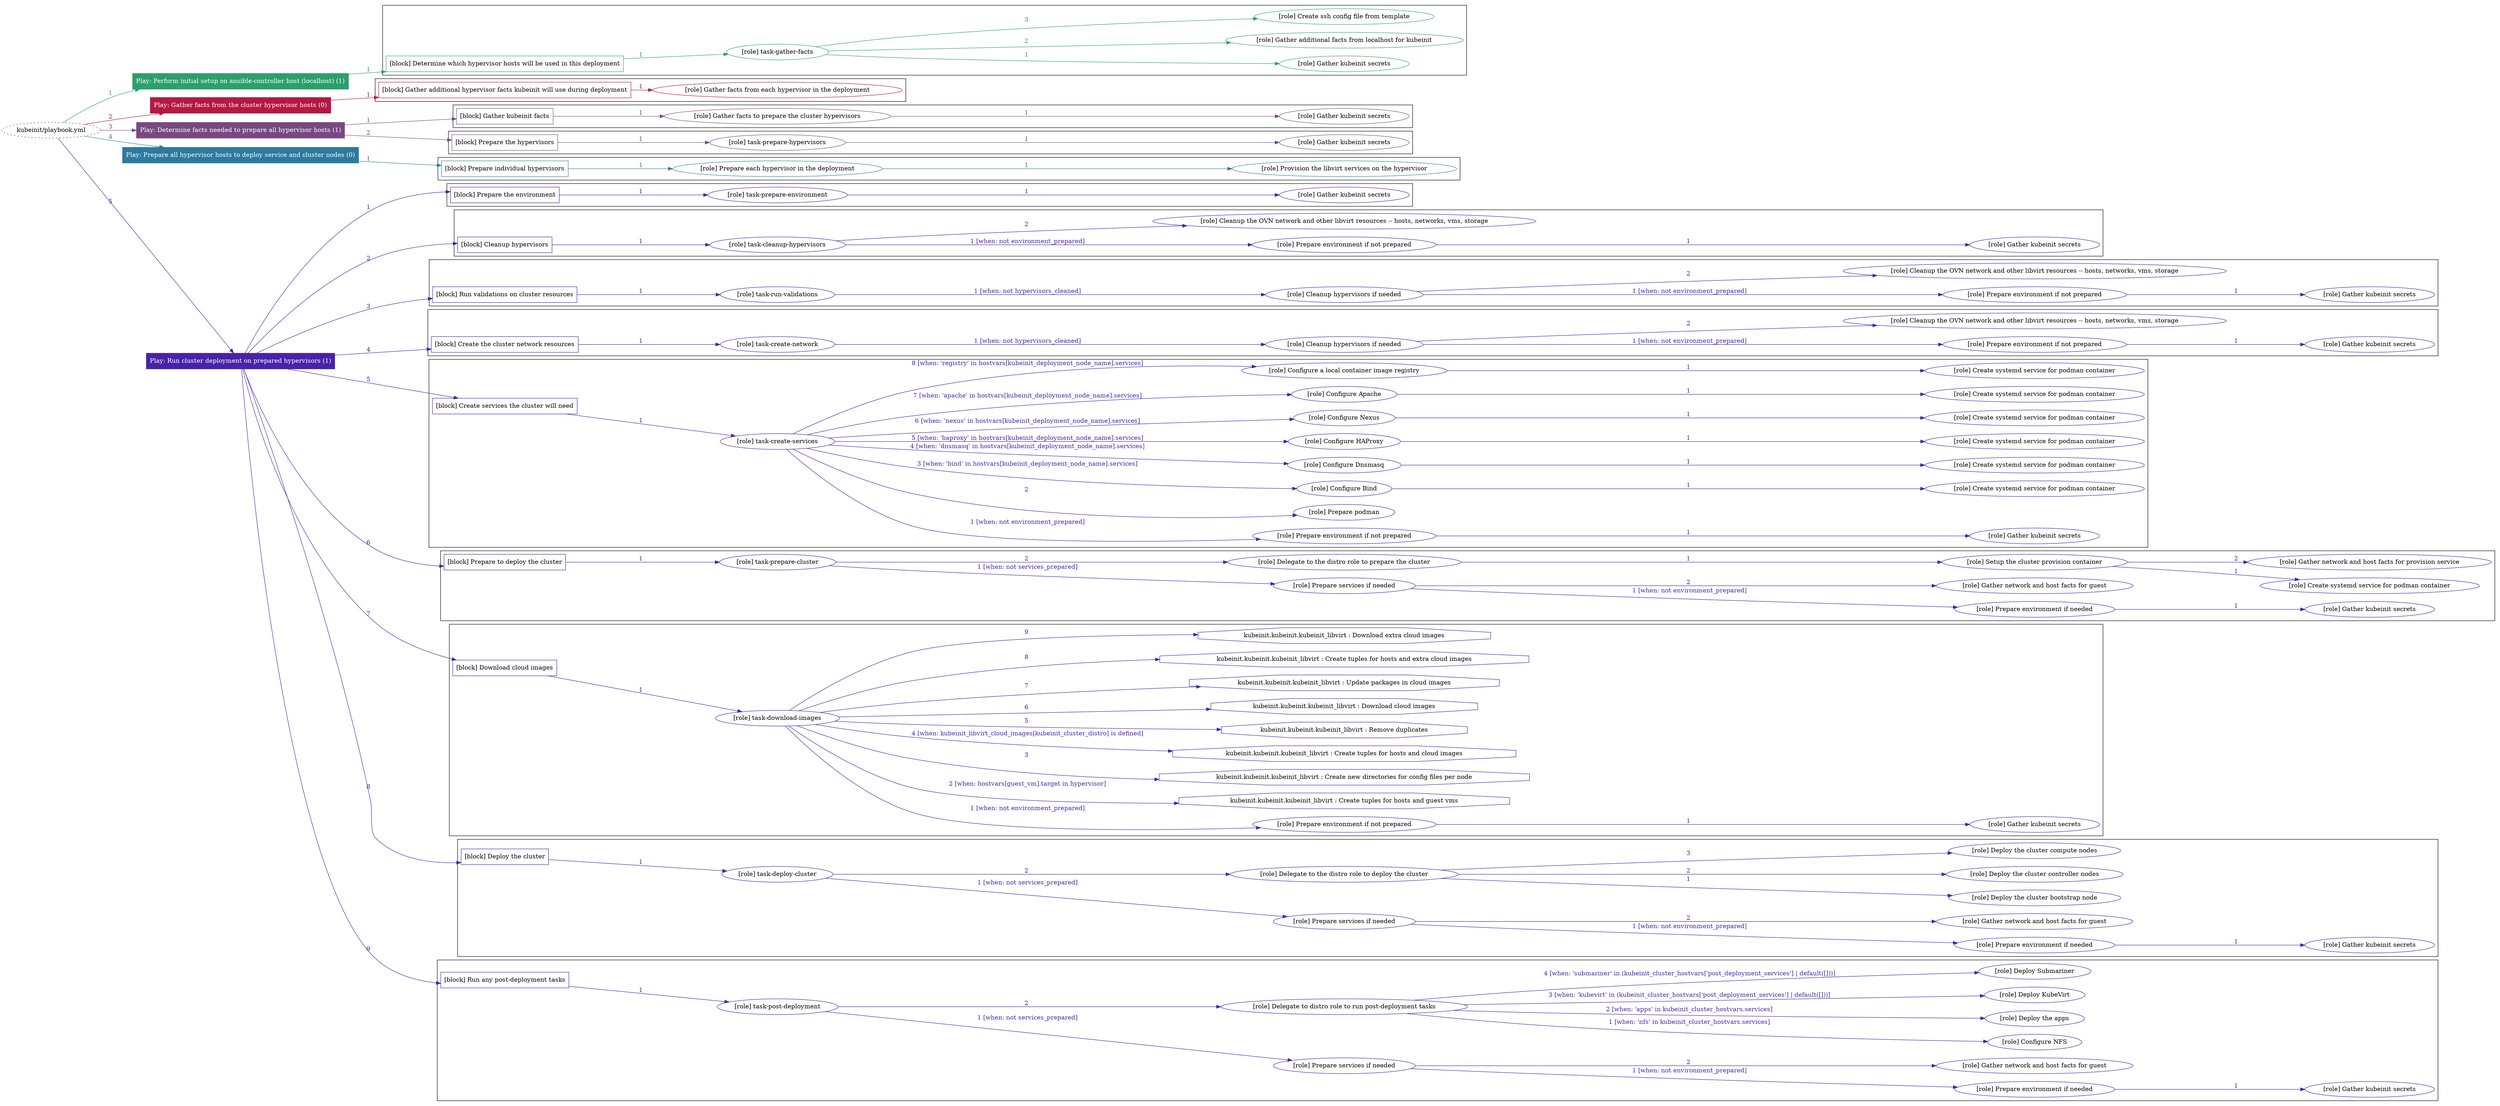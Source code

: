 digraph {
	graph [concentrate=true ordering=in rankdir=LR ratio=fill]
	edge [esep=5 sep=10]
	"kubeinit/playbook.yml" [URL="/home/runner/work/kubeinit/kubeinit/kubeinit/playbook.yml" id=playbook_6267d0af style=dotted]
	"kubeinit/playbook.yml" -> play_559877d1 [label="1 " color="#2ca06a" fontcolor="#2ca06a" id=edge_0d3f9853 labeltooltip="1 " tooltip="1 "]
	subgraph "Play: Perform initial setup on ansible-controller host (localhost) (1)" {
		play_559877d1 [label="Play: Perform initial setup on ansible-controller host (localhost) (1)" URL="/home/runner/work/kubeinit/kubeinit/kubeinit/playbook.yml" color="#2ca06a" fontcolor="#ffffff" id=play_559877d1 shape=box style=filled tooltip=localhost]
		play_559877d1 -> block_893571df [label=1 color="#2ca06a" fontcolor="#2ca06a" id=edge_0fd33e9c labeltooltip=1 tooltip=1]
		subgraph cluster_block_893571df {
			block_893571df [label="[block] Determine which hypervisor hosts will be used in this deployment" URL="/home/runner/work/kubeinit/kubeinit/kubeinit/playbook.yml" color="#2ca06a" id=block_893571df labeltooltip="Determine which hypervisor hosts will be used in this deployment" shape=box tooltip="Determine which hypervisor hosts will be used in this deployment"]
			block_893571df -> role_906f1844 [label="1 " color="#2ca06a" fontcolor="#2ca06a" id=edge_1eab592d labeltooltip="1 " tooltip="1 "]
			subgraph "task-gather-facts" {
				role_906f1844 [label="[role] task-gather-facts" URL="/home/runner/work/kubeinit/kubeinit/kubeinit/playbook.yml" color="#2ca06a" id=role_906f1844 tooltip="task-gather-facts"]
				role_906f1844 -> role_6dcd7762 [label="1 " color="#2ca06a" fontcolor="#2ca06a" id=edge_155e9e2c labeltooltip="1 " tooltip="1 "]
				subgraph "Gather kubeinit secrets" {
					role_6dcd7762 [label="[role] Gather kubeinit secrets" URL="/home/runner/.ansible/collections/ansible_collections/kubeinit/kubeinit/roles/kubeinit_prepare/tasks/build_hypervisors_group.yml" color="#2ca06a" id=role_6dcd7762 tooltip="Gather kubeinit secrets"]
				}
				role_906f1844 -> role_8b0f50c5 [label="2 " color="#2ca06a" fontcolor="#2ca06a" id=edge_b8a407ac labeltooltip="2 " tooltip="2 "]
				subgraph "Gather additional facts from localhost for kubeinit" {
					role_8b0f50c5 [label="[role] Gather additional facts from localhost for kubeinit" URL="/home/runner/.ansible/collections/ansible_collections/kubeinit/kubeinit/roles/kubeinit_prepare/tasks/build_hypervisors_group.yml" color="#2ca06a" id=role_8b0f50c5 tooltip="Gather additional facts from localhost for kubeinit"]
				}
				role_906f1844 -> role_d1ea7c8d [label="3 " color="#2ca06a" fontcolor="#2ca06a" id=edge_d82f12bd labeltooltip="3 " tooltip="3 "]
				subgraph "Create ssh config file from template" {
					role_d1ea7c8d [label="[role] Create ssh config file from template" URL="/home/runner/.ansible/collections/ansible_collections/kubeinit/kubeinit/roles/kubeinit_prepare/tasks/build_hypervisors_group.yml" color="#2ca06a" id=role_d1ea7c8d tooltip="Create ssh config file from template"]
				}
			}
		}
	}
	"kubeinit/playbook.yml" -> play_165c8a5e [label="2 " color="#b41843" fontcolor="#b41843" id=edge_937b6d42 labeltooltip="2 " tooltip="2 "]
	subgraph "Play: Gather facts from the cluster hypervisor hosts (0)" {
		play_165c8a5e [label="Play: Gather facts from the cluster hypervisor hosts (0)" URL="/home/runner/work/kubeinit/kubeinit/kubeinit/playbook.yml" color="#b41843" fontcolor="#ffffff" id=play_165c8a5e shape=box style=filled tooltip="Play: Gather facts from the cluster hypervisor hosts (0)"]
		play_165c8a5e -> block_55fc1800 [label=1 color="#b41843" fontcolor="#b41843" id=edge_cabbd62f labeltooltip=1 tooltip=1]
		subgraph cluster_block_55fc1800 {
			block_55fc1800 [label="[block] Gather additional hypervisor facts kubeinit will use during deployment" URL="/home/runner/work/kubeinit/kubeinit/kubeinit/playbook.yml" color="#b41843" id=block_55fc1800 labeltooltip="Gather additional hypervisor facts kubeinit will use during deployment" shape=box tooltip="Gather additional hypervisor facts kubeinit will use during deployment"]
			block_55fc1800 -> role_7f01855a [label="1 " color="#b41843" fontcolor="#b41843" id=edge_4e972c2f labeltooltip="1 " tooltip="1 "]
			subgraph "Gather facts from each hypervisor in the deployment" {
				role_7f01855a [label="[role] Gather facts from each hypervisor in the deployment" URL="/home/runner/work/kubeinit/kubeinit/kubeinit/playbook.yml" color="#b41843" id=role_7f01855a tooltip="Gather facts from each hypervisor in the deployment"]
			}
		}
	}
	"kubeinit/playbook.yml" -> play_52e0f327 [label="3 " color="#774983" fontcolor="#774983" id=edge_07abe1b3 labeltooltip="3 " tooltip="3 "]
	subgraph "Play: Determine facts needed to prepare all hypervisor hosts (1)" {
		play_52e0f327 [label="Play: Determine facts needed to prepare all hypervisor hosts (1)" URL="/home/runner/work/kubeinit/kubeinit/kubeinit/playbook.yml" color="#774983" fontcolor="#ffffff" id=play_52e0f327 shape=box style=filled tooltip=localhost]
		play_52e0f327 -> block_133f13ee [label=1 color="#774983" fontcolor="#774983" id=edge_c7b5dc6e labeltooltip=1 tooltip=1]
		subgraph cluster_block_133f13ee {
			block_133f13ee [label="[block] Gather kubeinit facts" URL="/home/runner/work/kubeinit/kubeinit/kubeinit/playbook.yml" color="#774983" id=block_133f13ee labeltooltip="Gather kubeinit facts" shape=box tooltip="Gather kubeinit facts"]
			block_133f13ee -> role_043edba3 [label="1 " color="#774983" fontcolor="#774983" id=edge_6e84af6d labeltooltip="1 " tooltip="1 "]
			subgraph "Gather facts to prepare the cluster hypervisors" {
				role_043edba3 [label="[role] Gather facts to prepare the cluster hypervisors" URL="/home/runner/work/kubeinit/kubeinit/kubeinit/playbook.yml" color="#774983" id=role_043edba3 tooltip="Gather facts to prepare the cluster hypervisors"]
				role_043edba3 -> role_0bcf46ff [label="1 " color="#774983" fontcolor="#774983" id=edge_628b22f8 labeltooltip="1 " tooltip="1 "]
				subgraph "Gather kubeinit secrets" {
					role_0bcf46ff [label="[role] Gather kubeinit secrets" URL="/home/runner/.ansible/collections/ansible_collections/kubeinit/kubeinit/roles/kubeinit_prepare/tasks/gather_kubeinit_facts.yml" color="#774983" id=role_0bcf46ff tooltip="Gather kubeinit secrets"]
				}
			}
		}
		play_52e0f327 -> block_96c46e83 [label=2 color="#774983" fontcolor="#774983" id=edge_c31d0101 labeltooltip=2 tooltip=2]
		subgraph cluster_block_96c46e83 {
			block_96c46e83 [label="[block] Prepare the hypervisors" URL="/home/runner/work/kubeinit/kubeinit/kubeinit/playbook.yml" color="#774983" id=block_96c46e83 labeltooltip="Prepare the hypervisors" shape=box tooltip="Prepare the hypervisors"]
			block_96c46e83 -> role_c9ce1ba7 [label="1 " color="#774983" fontcolor="#774983" id=edge_f015df56 labeltooltip="1 " tooltip="1 "]
			subgraph "task-prepare-hypervisors" {
				role_c9ce1ba7 [label="[role] task-prepare-hypervisors" URL="/home/runner/work/kubeinit/kubeinit/kubeinit/playbook.yml" color="#774983" id=role_c9ce1ba7 tooltip="task-prepare-hypervisors"]
				role_c9ce1ba7 -> role_fa3e8532 [label="1 " color="#774983" fontcolor="#774983" id=edge_fe52a8d5 labeltooltip="1 " tooltip="1 "]
				subgraph "Gather kubeinit secrets" {
					role_fa3e8532 [label="[role] Gather kubeinit secrets" URL="/home/runner/.ansible/collections/ansible_collections/kubeinit/kubeinit/roles/kubeinit_prepare/tasks/gather_kubeinit_facts.yml" color="#774983" id=role_fa3e8532 tooltip="Gather kubeinit secrets"]
				}
			}
		}
	}
	"kubeinit/playbook.yml" -> play_c8f7ff1b [label="4 " color="#2e7a9e" fontcolor="#2e7a9e" id=edge_a732428c labeltooltip="4 " tooltip="4 "]
	subgraph "Play: Prepare all hypervisor hosts to deploy service and cluster nodes (0)" {
		play_c8f7ff1b [label="Play: Prepare all hypervisor hosts to deploy service and cluster nodes (0)" URL="/home/runner/work/kubeinit/kubeinit/kubeinit/playbook.yml" color="#2e7a9e" fontcolor="#ffffff" id=play_c8f7ff1b shape=box style=filled tooltip="Play: Prepare all hypervisor hosts to deploy service and cluster nodes (0)"]
		play_c8f7ff1b -> block_317b34f0 [label=1 color="#2e7a9e" fontcolor="#2e7a9e" id=edge_11733474 labeltooltip=1 tooltip=1]
		subgraph cluster_block_317b34f0 {
			block_317b34f0 [label="[block] Prepare individual hypervisors" URL="/home/runner/work/kubeinit/kubeinit/kubeinit/playbook.yml" color="#2e7a9e" id=block_317b34f0 labeltooltip="Prepare individual hypervisors" shape=box tooltip="Prepare individual hypervisors"]
			block_317b34f0 -> role_e9bec2ff [label="1 " color="#2e7a9e" fontcolor="#2e7a9e" id=edge_3c9db2a6 labeltooltip="1 " tooltip="1 "]
			subgraph "Prepare each hypervisor in the deployment" {
				role_e9bec2ff [label="[role] Prepare each hypervisor in the deployment" URL="/home/runner/work/kubeinit/kubeinit/kubeinit/playbook.yml" color="#2e7a9e" id=role_e9bec2ff tooltip="Prepare each hypervisor in the deployment"]
				role_e9bec2ff -> role_6ff065b5 [label="1 " color="#2e7a9e" fontcolor="#2e7a9e" id=edge_e2dedf43 labeltooltip="1 " tooltip="1 "]
				subgraph "Provision the libvirt services on the hypervisor" {
					role_6ff065b5 [label="[role] Provision the libvirt services on the hypervisor" URL="/home/runner/.ansible/collections/ansible_collections/kubeinit/kubeinit/roles/kubeinit_prepare/tasks/prepare_hypervisor.yml" color="#2e7a9e" id=role_6ff065b5 tooltip="Provision the libvirt services on the hypervisor"]
				}
			}
		}
	}
	"kubeinit/playbook.yml" -> play_2ec553ea [label="5 " color="#4823a9" fontcolor="#4823a9" id=edge_c63467e7 labeltooltip="5 " tooltip="5 "]
	subgraph "Play: Run cluster deployment on prepared hypervisors (1)" {
		play_2ec553ea [label="Play: Run cluster deployment on prepared hypervisors (1)" URL="/home/runner/work/kubeinit/kubeinit/kubeinit/playbook.yml" color="#4823a9" fontcolor="#ffffff" id=play_2ec553ea shape=box style=filled tooltip=localhost]
		play_2ec553ea -> block_975e0b0e [label=1 color="#4823a9" fontcolor="#4823a9" id=edge_b8c2223f labeltooltip=1 tooltip=1]
		subgraph cluster_block_975e0b0e {
			block_975e0b0e [label="[block] Prepare the environment" URL="/home/runner/work/kubeinit/kubeinit/kubeinit/playbook.yml" color="#4823a9" id=block_975e0b0e labeltooltip="Prepare the environment" shape=box tooltip="Prepare the environment"]
			block_975e0b0e -> role_73371086 [label="1 " color="#4823a9" fontcolor="#4823a9" id=edge_ae18dd55 labeltooltip="1 " tooltip="1 "]
			subgraph "task-prepare-environment" {
				role_73371086 [label="[role] task-prepare-environment" URL="/home/runner/work/kubeinit/kubeinit/kubeinit/playbook.yml" color="#4823a9" id=role_73371086 tooltip="task-prepare-environment"]
				role_73371086 -> role_0e450e7c [label="1 " color="#4823a9" fontcolor="#4823a9" id=edge_896a566e labeltooltip="1 " tooltip="1 "]
				subgraph "Gather kubeinit secrets" {
					role_0e450e7c [label="[role] Gather kubeinit secrets" URL="/home/runner/.ansible/collections/ansible_collections/kubeinit/kubeinit/roles/kubeinit_prepare/tasks/gather_kubeinit_facts.yml" color="#4823a9" id=role_0e450e7c tooltip="Gather kubeinit secrets"]
				}
			}
		}
		play_2ec553ea -> block_03dc39e8 [label=2 color="#4823a9" fontcolor="#4823a9" id=edge_38904064 labeltooltip=2 tooltip=2]
		subgraph cluster_block_03dc39e8 {
			block_03dc39e8 [label="[block] Cleanup hypervisors" URL="/home/runner/work/kubeinit/kubeinit/kubeinit/playbook.yml" color="#4823a9" id=block_03dc39e8 labeltooltip="Cleanup hypervisors" shape=box tooltip="Cleanup hypervisors"]
			block_03dc39e8 -> role_4a3b0454 [label="1 " color="#4823a9" fontcolor="#4823a9" id=edge_0a91bc8b labeltooltip="1 " tooltip="1 "]
			subgraph "task-cleanup-hypervisors" {
				role_4a3b0454 [label="[role] task-cleanup-hypervisors" URL="/home/runner/work/kubeinit/kubeinit/kubeinit/playbook.yml" color="#4823a9" id=role_4a3b0454 tooltip="task-cleanup-hypervisors"]
				role_4a3b0454 -> role_b8648822 [label="1 [when: not environment_prepared]" color="#4823a9" fontcolor="#4823a9" id=edge_fc9edd47 labeltooltip="1 [when: not environment_prepared]" tooltip="1 [when: not environment_prepared]"]
				subgraph "Prepare environment if not prepared" {
					role_b8648822 [label="[role] Prepare environment if not prepared" URL="/home/runner/.ansible/collections/ansible_collections/kubeinit/kubeinit/roles/kubeinit_prepare/tasks/cleanup_hypervisors.yml" color="#4823a9" id=role_b8648822 tooltip="Prepare environment if not prepared"]
					role_b8648822 -> role_501b87aa [label="1 " color="#4823a9" fontcolor="#4823a9" id=edge_5da1d464 labeltooltip="1 " tooltip="1 "]
					subgraph "Gather kubeinit secrets" {
						role_501b87aa [label="[role] Gather kubeinit secrets" URL="/home/runner/.ansible/collections/ansible_collections/kubeinit/kubeinit/roles/kubeinit_prepare/tasks/gather_kubeinit_facts.yml" color="#4823a9" id=role_501b87aa tooltip="Gather kubeinit secrets"]
					}
				}
				role_4a3b0454 -> role_530b56d4 [label="2 " color="#4823a9" fontcolor="#4823a9" id=edge_52a59fa1 labeltooltip="2 " tooltip="2 "]
				subgraph "Cleanup the OVN network and other libvirt resources -- hosts, networks, vms, storage" {
					role_530b56d4 [label="[role] Cleanup the OVN network and other libvirt resources -- hosts, networks, vms, storage" URL="/home/runner/.ansible/collections/ansible_collections/kubeinit/kubeinit/roles/kubeinit_prepare/tasks/cleanup_hypervisors.yml" color="#4823a9" id=role_530b56d4 tooltip="Cleanup the OVN network and other libvirt resources -- hosts, networks, vms, storage"]
				}
			}
		}
		play_2ec553ea -> block_a01f8b70 [label=3 color="#4823a9" fontcolor="#4823a9" id=edge_d9b6b259 labeltooltip=3 tooltip=3]
		subgraph cluster_block_a01f8b70 {
			block_a01f8b70 [label="[block] Run validations on cluster resources" URL="/home/runner/work/kubeinit/kubeinit/kubeinit/playbook.yml" color="#4823a9" id=block_a01f8b70 labeltooltip="Run validations on cluster resources" shape=box tooltip="Run validations on cluster resources"]
			block_a01f8b70 -> role_cc382170 [label="1 " color="#4823a9" fontcolor="#4823a9" id=edge_1d7628a4 labeltooltip="1 " tooltip="1 "]
			subgraph "task-run-validations" {
				role_cc382170 [label="[role] task-run-validations" URL="/home/runner/work/kubeinit/kubeinit/kubeinit/playbook.yml" color="#4823a9" id=role_cc382170 tooltip="task-run-validations"]
				role_cc382170 -> role_b7cff68a [label="1 [when: not hypervisors_cleaned]" color="#4823a9" fontcolor="#4823a9" id=edge_ede95d92 labeltooltip="1 [when: not hypervisors_cleaned]" tooltip="1 [when: not hypervisors_cleaned]"]
				subgraph "Cleanup hypervisors if needed" {
					role_b7cff68a [label="[role] Cleanup hypervisors if needed" URL="/home/runner/.ansible/collections/ansible_collections/kubeinit/kubeinit/roles/kubeinit_validations/tasks/main.yml" color="#4823a9" id=role_b7cff68a tooltip="Cleanup hypervisors if needed"]
					role_b7cff68a -> role_de3b8320 [label="1 [when: not environment_prepared]" color="#4823a9" fontcolor="#4823a9" id=edge_1dee516e labeltooltip="1 [when: not environment_prepared]" tooltip="1 [when: not environment_prepared]"]
					subgraph "Prepare environment if not prepared" {
						role_de3b8320 [label="[role] Prepare environment if not prepared" URL="/home/runner/.ansible/collections/ansible_collections/kubeinit/kubeinit/roles/kubeinit_prepare/tasks/cleanup_hypervisors.yml" color="#4823a9" id=role_de3b8320 tooltip="Prepare environment if not prepared"]
						role_de3b8320 -> role_4c6233a1 [label="1 " color="#4823a9" fontcolor="#4823a9" id=edge_914794f9 labeltooltip="1 " tooltip="1 "]
						subgraph "Gather kubeinit secrets" {
							role_4c6233a1 [label="[role] Gather kubeinit secrets" URL="/home/runner/.ansible/collections/ansible_collections/kubeinit/kubeinit/roles/kubeinit_prepare/tasks/gather_kubeinit_facts.yml" color="#4823a9" id=role_4c6233a1 tooltip="Gather kubeinit secrets"]
						}
					}
					role_b7cff68a -> role_33e38929 [label="2 " color="#4823a9" fontcolor="#4823a9" id=edge_92708aa8 labeltooltip="2 " tooltip="2 "]
					subgraph "Cleanup the OVN network and other libvirt resources -- hosts, networks, vms, storage" {
						role_33e38929 [label="[role] Cleanup the OVN network and other libvirt resources -- hosts, networks, vms, storage" URL="/home/runner/.ansible/collections/ansible_collections/kubeinit/kubeinit/roles/kubeinit_prepare/tasks/cleanup_hypervisors.yml" color="#4823a9" id=role_33e38929 tooltip="Cleanup the OVN network and other libvirt resources -- hosts, networks, vms, storage"]
					}
				}
			}
		}
		play_2ec553ea -> block_886f308a [label=4 color="#4823a9" fontcolor="#4823a9" id=edge_30f80e54 labeltooltip=4 tooltip=4]
		subgraph cluster_block_886f308a {
			block_886f308a [label="[block] Create the cluster network resources" URL="/home/runner/work/kubeinit/kubeinit/kubeinit/playbook.yml" color="#4823a9" id=block_886f308a labeltooltip="Create the cluster network resources" shape=box tooltip="Create the cluster network resources"]
			block_886f308a -> role_6bf2edc7 [label="1 " color="#4823a9" fontcolor="#4823a9" id=edge_a8fe4b61 labeltooltip="1 " tooltip="1 "]
			subgraph "task-create-network" {
				role_6bf2edc7 [label="[role] task-create-network" URL="/home/runner/work/kubeinit/kubeinit/kubeinit/playbook.yml" color="#4823a9" id=role_6bf2edc7 tooltip="task-create-network"]
				role_6bf2edc7 -> role_69fc2447 [label="1 [when: not hypervisors_cleaned]" color="#4823a9" fontcolor="#4823a9" id=edge_0280d716 labeltooltip="1 [when: not hypervisors_cleaned]" tooltip="1 [when: not hypervisors_cleaned]"]
				subgraph "Cleanup hypervisors if needed" {
					role_69fc2447 [label="[role] Cleanup hypervisors if needed" URL="/home/runner/.ansible/collections/ansible_collections/kubeinit/kubeinit/roles/kubeinit_libvirt/tasks/create_network.yml" color="#4823a9" id=role_69fc2447 tooltip="Cleanup hypervisors if needed"]
					role_69fc2447 -> role_f3ec66f1 [label="1 [when: not environment_prepared]" color="#4823a9" fontcolor="#4823a9" id=edge_32f192c6 labeltooltip="1 [when: not environment_prepared]" tooltip="1 [when: not environment_prepared]"]
					subgraph "Prepare environment if not prepared" {
						role_f3ec66f1 [label="[role] Prepare environment if not prepared" URL="/home/runner/.ansible/collections/ansible_collections/kubeinit/kubeinit/roles/kubeinit_prepare/tasks/cleanup_hypervisors.yml" color="#4823a9" id=role_f3ec66f1 tooltip="Prepare environment if not prepared"]
						role_f3ec66f1 -> role_c6fbed5c [label="1 " color="#4823a9" fontcolor="#4823a9" id=edge_42c188ab labeltooltip="1 " tooltip="1 "]
						subgraph "Gather kubeinit secrets" {
							role_c6fbed5c [label="[role] Gather kubeinit secrets" URL="/home/runner/.ansible/collections/ansible_collections/kubeinit/kubeinit/roles/kubeinit_prepare/tasks/gather_kubeinit_facts.yml" color="#4823a9" id=role_c6fbed5c tooltip="Gather kubeinit secrets"]
						}
					}
					role_69fc2447 -> role_ee57a501 [label="2 " color="#4823a9" fontcolor="#4823a9" id=edge_0112571e labeltooltip="2 " tooltip="2 "]
					subgraph "Cleanup the OVN network and other libvirt resources -- hosts, networks, vms, storage" {
						role_ee57a501 [label="[role] Cleanup the OVN network and other libvirt resources -- hosts, networks, vms, storage" URL="/home/runner/.ansible/collections/ansible_collections/kubeinit/kubeinit/roles/kubeinit_prepare/tasks/cleanup_hypervisors.yml" color="#4823a9" id=role_ee57a501 tooltip="Cleanup the OVN network and other libvirt resources -- hosts, networks, vms, storage"]
					}
				}
			}
		}
		play_2ec553ea -> block_a29dc2af [label=5 color="#4823a9" fontcolor="#4823a9" id=edge_286bb706 labeltooltip=5 tooltip=5]
		subgraph cluster_block_a29dc2af {
			block_a29dc2af [label="[block] Create services the cluster will need" URL="/home/runner/work/kubeinit/kubeinit/kubeinit/playbook.yml" color="#4823a9" id=block_a29dc2af labeltooltip="Create services the cluster will need" shape=box tooltip="Create services the cluster will need"]
			block_a29dc2af -> role_9aa0b12e [label="1 " color="#4823a9" fontcolor="#4823a9" id=edge_521b7374 labeltooltip="1 " tooltip="1 "]
			subgraph "task-create-services" {
				role_9aa0b12e [label="[role] task-create-services" URL="/home/runner/work/kubeinit/kubeinit/kubeinit/playbook.yml" color="#4823a9" id=role_9aa0b12e tooltip="task-create-services"]
				role_9aa0b12e -> role_10d55e13 [label="1 [when: not environment_prepared]" color="#4823a9" fontcolor="#4823a9" id=edge_2d64551f labeltooltip="1 [when: not environment_prepared]" tooltip="1 [when: not environment_prepared]"]
				subgraph "Prepare environment if not prepared" {
					role_10d55e13 [label="[role] Prepare environment if not prepared" URL="/home/runner/.ansible/collections/ansible_collections/kubeinit/kubeinit/roles/kubeinit_services/tasks/main.yml" color="#4823a9" id=role_10d55e13 tooltip="Prepare environment if not prepared"]
					role_10d55e13 -> role_fb6b2e72 [label="1 " color="#4823a9" fontcolor="#4823a9" id=edge_3d05fcf3 labeltooltip="1 " tooltip="1 "]
					subgraph "Gather kubeinit secrets" {
						role_fb6b2e72 [label="[role] Gather kubeinit secrets" URL="/home/runner/.ansible/collections/ansible_collections/kubeinit/kubeinit/roles/kubeinit_prepare/tasks/gather_kubeinit_facts.yml" color="#4823a9" id=role_fb6b2e72 tooltip="Gather kubeinit secrets"]
					}
				}
				role_9aa0b12e -> role_a9c01b7a [label="2 " color="#4823a9" fontcolor="#4823a9" id=edge_d13e9c9e labeltooltip="2 " tooltip="2 "]
				subgraph "Prepare podman" {
					role_a9c01b7a [label="[role] Prepare podman" URL="/home/runner/.ansible/collections/ansible_collections/kubeinit/kubeinit/roles/kubeinit_services/tasks/00_create_service_pod.yml" color="#4823a9" id=role_a9c01b7a tooltip="Prepare podman"]
				}
				role_9aa0b12e -> role_362b6d86 [label="3 [when: 'bind' in hostvars[kubeinit_deployment_node_name].services]" color="#4823a9" fontcolor="#4823a9" id=edge_3164f7d0 labeltooltip="3 [when: 'bind' in hostvars[kubeinit_deployment_node_name].services]" tooltip="3 [when: 'bind' in hostvars[kubeinit_deployment_node_name].services]"]
				subgraph "Configure Bind" {
					role_362b6d86 [label="[role] Configure Bind" URL="/home/runner/.ansible/collections/ansible_collections/kubeinit/kubeinit/roles/kubeinit_services/tasks/start_services_containers.yml" color="#4823a9" id=role_362b6d86 tooltip="Configure Bind"]
					role_362b6d86 -> role_a32635bf [label="1 " color="#4823a9" fontcolor="#4823a9" id=edge_0ec261c3 labeltooltip="1 " tooltip="1 "]
					subgraph "Create systemd service for podman container" {
						role_a32635bf [label="[role] Create systemd service for podman container" URL="/home/runner/.ansible/collections/ansible_collections/kubeinit/kubeinit/roles/kubeinit_bind/tasks/main.yml" color="#4823a9" id=role_a32635bf tooltip="Create systemd service for podman container"]
					}
				}
				role_9aa0b12e -> role_09ff2893 [label="4 [when: 'dnsmasq' in hostvars[kubeinit_deployment_node_name].services]" color="#4823a9" fontcolor="#4823a9" id=edge_2d1ed59d labeltooltip="4 [when: 'dnsmasq' in hostvars[kubeinit_deployment_node_name].services]" tooltip="4 [when: 'dnsmasq' in hostvars[kubeinit_deployment_node_name].services]"]
				subgraph "Configure Dnsmasq" {
					role_09ff2893 [label="[role] Configure Dnsmasq" URL="/home/runner/.ansible/collections/ansible_collections/kubeinit/kubeinit/roles/kubeinit_services/tasks/start_services_containers.yml" color="#4823a9" id=role_09ff2893 tooltip="Configure Dnsmasq"]
					role_09ff2893 -> role_e16d7b41 [label="1 " color="#4823a9" fontcolor="#4823a9" id=edge_d3a3a687 labeltooltip="1 " tooltip="1 "]
					subgraph "Create systemd service for podman container" {
						role_e16d7b41 [label="[role] Create systemd service for podman container" URL="/home/runner/.ansible/collections/ansible_collections/kubeinit/kubeinit/roles/kubeinit_dnsmasq/tasks/main.yml" color="#4823a9" id=role_e16d7b41 tooltip="Create systemd service for podman container"]
					}
				}
				role_9aa0b12e -> role_fcd77277 [label="5 [when: 'haproxy' in hostvars[kubeinit_deployment_node_name].services]" color="#4823a9" fontcolor="#4823a9" id=edge_2e561e52 labeltooltip="5 [when: 'haproxy' in hostvars[kubeinit_deployment_node_name].services]" tooltip="5 [when: 'haproxy' in hostvars[kubeinit_deployment_node_name].services]"]
				subgraph "Configure HAProxy" {
					role_fcd77277 [label="[role] Configure HAProxy" URL="/home/runner/.ansible/collections/ansible_collections/kubeinit/kubeinit/roles/kubeinit_services/tasks/start_services_containers.yml" color="#4823a9" id=role_fcd77277 tooltip="Configure HAProxy"]
					role_fcd77277 -> role_c4405c37 [label="1 " color="#4823a9" fontcolor="#4823a9" id=edge_828bb4a9 labeltooltip="1 " tooltip="1 "]
					subgraph "Create systemd service for podman container" {
						role_c4405c37 [label="[role] Create systemd service for podman container" URL="/home/runner/.ansible/collections/ansible_collections/kubeinit/kubeinit/roles/kubeinit_haproxy/tasks/main.yml" color="#4823a9" id=role_c4405c37 tooltip="Create systemd service for podman container"]
					}
				}
				role_9aa0b12e -> role_b6e00ab8 [label="6 [when: 'nexus' in hostvars[kubeinit_deployment_node_name].services]" color="#4823a9" fontcolor="#4823a9" id=edge_ba0d67fc labeltooltip="6 [when: 'nexus' in hostvars[kubeinit_deployment_node_name].services]" tooltip="6 [when: 'nexus' in hostvars[kubeinit_deployment_node_name].services]"]
				subgraph "Configure Nexus" {
					role_b6e00ab8 [label="[role] Configure Nexus" URL="/home/runner/.ansible/collections/ansible_collections/kubeinit/kubeinit/roles/kubeinit_services/tasks/start_services_containers.yml" color="#4823a9" id=role_b6e00ab8 tooltip="Configure Nexus"]
					role_b6e00ab8 -> role_7707596e [label="1 " color="#4823a9" fontcolor="#4823a9" id=edge_541845a7 labeltooltip="1 " tooltip="1 "]
					subgraph "Create systemd service for podman container" {
						role_7707596e [label="[role] Create systemd service for podman container" URL="/home/runner/.ansible/collections/ansible_collections/kubeinit/kubeinit/roles/kubeinit_nexus/tasks/main.yml" color="#4823a9" id=role_7707596e tooltip="Create systemd service for podman container"]
					}
				}
				role_9aa0b12e -> role_c6ffcb73 [label="7 [when: 'apache' in hostvars[kubeinit_deployment_node_name].services]" color="#4823a9" fontcolor="#4823a9" id=edge_f44b7cd1 labeltooltip="7 [when: 'apache' in hostvars[kubeinit_deployment_node_name].services]" tooltip="7 [when: 'apache' in hostvars[kubeinit_deployment_node_name].services]"]
				subgraph "Configure Apache" {
					role_c6ffcb73 [label="[role] Configure Apache" URL="/home/runner/.ansible/collections/ansible_collections/kubeinit/kubeinit/roles/kubeinit_services/tasks/start_services_containers.yml" color="#4823a9" id=role_c6ffcb73 tooltip="Configure Apache"]
					role_c6ffcb73 -> role_d334c56f [label="1 " color="#4823a9" fontcolor="#4823a9" id=edge_023a3f8a labeltooltip="1 " tooltip="1 "]
					subgraph "Create systemd service for podman container" {
						role_d334c56f [label="[role] Create systemd service for podman container" URL="/home/runner/.ansible/collections/ansible_collections/kubeinit/kubeinit/roles/kubeinit_apache/tasks/main.yml" color="#4823a9" id=role_d334c56f tooltip="Create systemd service for podman container"]
					}
				}
				role_9aa0b12e -> role_1458762c [label="8 [when: 'registry' in hostvars[kubeinit_deployment_node_name].services]" color="#4823a9" fontcolor="#4823a9" id=edge_25a0c542 labeltooltip="8 [when: 'registry' in hostvars[kubeinit_deployment_node_name].services]" tooltip="8 [when: 'registry' in hostvars[kubeinit_deployment_node_name].services]"]
				subgraph "Configure a local container image registry" {
					role_1458762c [label="[role] Configure a local container image registry" URL="/home/runner/.ansible/collections/ansible_collections/kubeinit/kubeinit/roles/kubeinit_services/tasks/start_services_containers.yml" color="#4823a9" id=role_1458762c tooltip="Configure a local container image registry"]
					role_1458762c -> role_1eeb4945 [label="1 " color="#4823a9" fontcolor="#4823a9" id=edge_b8e1e5fd labeltooltip="1 " tooltip="1 "]
					subgraph "Create systemd service for podman container" {
						role_1eeb4945 [label="[role] Create systemd service for podman container" URL="/home/runner/.ansible/collections/ansible_collections/kubeinit/kubeinit/roles/kubeinit_registry/tasks/main.yml" color="#4823a9" id=role_1eeb4945 tooltip="Create systemd service for podman container"]
					}
				}
			}
		}
		play_2ec553ea -> block_54a5ccfb [label=6 color="#4823a9" fontcolor="#4823a9" id=edge_152a5000 labeltooltip=6 tooltip=6]
		subgraph cluster_block_54a5ccfb {
			block_54a5ccfb [label="[block] Prepare to deploy the cluster" URL="/home/runner/work/kubeinit/kubeinit/kubeinit/playbook.yml" color="#4823a9" id=block_54a5ccfb labeltooltip="Prepare to deploy the cluster" shape=box tooltip="Prepare to deploy the cluster"]
			block_54a5ccfb -> role_7037d6db [label="1 " color="#4823a9" fontcolor="#4823a9" id=edge_833225de labeltooltip="1 " tooltip="1 "]
			subgraph "task-prepare-cluster" {
				role_7037d6db [label="[role] task-prepare-cluster" URL="/home/runner/work/kubeinit/kubeinit/kubeinit/playbook.yml" color="#4823a9" id=role_7037d6db tooltip="task-prepare-cluster"]
				role_7037d6db -> role_55ed2128 [label="1 [when: not services_prepared]" color="#4823a9" fontcolor="#4823a9" id=edge_f348e51d labeltooltip="1 [when: not services_prepared]" tooltip="1 [when: not services_prepared]"]
				subgraph "Prepare services if needed" {
					role_55ed2128 [label="[role] Prepare services if needed" URL="/home/runner/.ansible/collections/ansible_collections/kubeinit/kubeinit/roles/kubeinit_prepare/tasks/prepare_cluster.yml" color="#4823a9" id=role_55ed2128 tooltip="Prepare services if needed"]
					role_55ed2128 -> role_ed394a04 [label="1 [when: not environment_prepared]" color="#4823a9" fontcolor="#4823a9" id=edge_0600d250 labeltooltip="1 [when: not environment_prepared]" tooltip="1 [when: not environment_prepared]"]
					subgraph "Prepare environment if needed" {
						role_ed394a04 [label="[role] Prepare environment if needed" URL="/home/runner/.ansible/collections/ansible_collections/kubeinit/kubeinit/roles/kubeinit_services/tasks/prepare_services.yml" color="#4823a9" id=role_ed394a04 tooltip="Prepare environment if needed"]
						role_ed394a04 -> role_b8952fbf [label="1 " color="#4823a9" fontcolor="#4823a9" id=edge_4cac758d labeltooltip="1 " tooltip="1 "]
						subgraph "Gather kubeinit secrets" {
							role_b8952fbf [label="[role] Gather kubeinit secrets" URL="/home/runner/.ansible/collections/ansible_collections/kubeinit/kubeinit/roles/kubeinit_prepare/tasks/gather_kubeinit_facts.yml" color="#4823a9" id=role_b8952fbf tooltip="Gather kubeinit secrets"]
						}
					}
					role_55ed2128 -> role_4578dff2 [label="2 " color="#4823a9" fontcolor="#4823a9" id=edge_20bee94e labeltooltip="2 " tooltip="2 "]
					subgraph "Gather network and host facts for guest" {
						role_4578dff2 [label="[role] Gather network and host facts for guest" URL="/home/runner/.ansible/collections/ansible_collections/kubeinit/kubeinit/roles/kubeinit_services/tasks/prepare_services.yml" color="#4823a9" id=role_4578dff2 tooltip="Gather network and host facts for guest"]
					}
				}
				role_7037d6db -> role_22888c14 [label="2 " color="#4823a9" fontcolor="#4823a9" id=edge_72f1193c labeltooltip="2 " tooltip="2 "]
				subgraph "Delegate to the distro role to prepare the cluster" {
					role_22888c14 [label="[role] Delegate to the distro role to prepare the cluster" URL="/home/runner/.ansible/collections/ansible_collections/kubeinit/kubeinit/roles/kubeinit_prepare/tasks/prepare_cluster.yml" color="#4823a9" id=role_22888c14 tooltip="Delegate to the distro role to prepare the cluster"]
					role_22888c14 -> role_872ce1a8 [label="1 " color="#4823a9" fontcolor="#4823a9" id=edge_5bfaab20 labeltooltip="1 " tooltip="1 "]
					subgraph "Setup the cluster provision container" {
						role_872ce1a8 [label="[role] Setup the cluster provision container" URL="/home/runner/.ansible/collections/ansible_collections/kubeinit/kubeinit/roles/kubeinit_okd/tasks/prepare_cluster.yml" color="#4823a9" id=role_872ce1a8 tooltip="Setup the cluster provision container"]
						role_872ce1a8 -> role_d3f64f80 [label="1 " color="#4823a9" fontcolor="#4823a9" id=edge_7feaf61a labeltooltip="1 " tooltip="1 "]
						subgraph "Create systemd service for podman container" {
							role_d3f64f80 [label="[role] Create systemd service for podman container" URL="/home/runner/.ansible/collections/ansible_collections/kubeinit/kubeinit/roles/kubeinit_services/tasks/create_provision_container.yml" color="#4823a9" id=role_d3f64f80 tooltip="Create systemd service for podman container"]
						}
						role_872ce1a8 -> role_fdd7f331 [label="2 " color="#4823a9" fontcolor="#4823a9" id=edge_5f3d4dbf labeltooltip="2 " tooltip="2 "]
						subgraph "Gather network and host facts for provision service" {
							role_fdd7f331 [label="[role] Gather network and host facts for provision service" URL="/home/runner/.ansible/collections/ansible_collections/kubeinit/kubeinit/roles/kubeinit_services/tasks/create_provision_container.yml" color="#4823a9" id=role_fdd7f331 tooltip="Gather network and host facts for provision service"]
						}
					}
				}
			}
		}
		play_2ec553ea -> block_d9c05d7c [label=7 color="#4823a9" fontcolor="#4823a9" id=edge_bca7e982 labeltooltip=7 tooltip=7]
		subgraph cluster_block_d9c05d7c {
			block_d9c05d7c [label="[block] Download cloud images" URL="/home/runner/work/kubeinit/kubeinit/kubeinit/playbook.yml" color="#4823a9" id=block_d9c05d7c labeltooltip="Download cloud images" shape=box tooltip="Download cloud images"]
			block_d9c05d7c -> role_57d50590 [label="1 " color="#4823a9" fontcolor="#4823a9" id=edge_ea5ccebb labeltooltip="1 " tooltip="1 "]
			subgraph "task-download-images" {
				role_57d50590 [label="[role] task-download-images" URL="/home/runner/work/kubeinit/kubeinit/kubeinit/playbook.yml" color="#4823a9" id=role_57d50590 tooltip="task-download-images"]
				role_57d50590 -> role_1b3f5ccf [label="1 [when: not environment_prepared]" color="#4823a9" fontcolor="#4823a9" id=edge_bace5603 labeltooltip="1 [when: not environment_prepared]" tooltip="1 [when: not environment_prepared]"]
				subgraph "Prepare environment if not prepared" {
					role_1b3f5ccf [label="[role] Prepare environment if not prepared" URL="/home/runner/.ansible/collections/ansible_collections/kubeinit/kubeinit/roles/kubeinit_libvirt/tasks/download_cloud_images.yml" color="#4823a9" id=role_1b3f5ccf tooltip="Prepare environment if not prepared"]
					role_1b3f5ccf -> role_43a39156 [label="1 " color="#4823a9" fontcolor="#4823a9" id=edge_f0dd734c labeltooltip="1 " tooltip="1 "]
					subgraph "Gather kubeinit secrets" {
						role_43a39156 [label="[role] Gather kubeinit secrets" URL="/home/runner/.ansible/collections/ansible_collections/kubeinit/kubeinit/roles/kubeinit_prepare/tasks/gather_kubeinit_facts.yml" color="#4823a9" id=role_43a39156 tooltip="Gather kubeinit secrets"]
					}
				}
				task_58bb7d89 [label="kubeinit.kubeinit.kubeinit_libvirt : Create tuples for hosts and guest vms" URL="/home/runner/.ansible/collections/ansible_collections/kubeinit/kubeinit/roles/kubeinit_libvirt/tasks/download_cloud_images.yml" color="#4823a9" id=task_58bb7d89 shape=octagon tooltip="kubeinit.kubeinit.kubeinit_libvirt : Create tuples for hosts and guest vms"]
				role_57d50590 -> task_58bb7d89 [label="2 [when: hostvars[guest_vm].target in hypervisor]" color="#4823a9" fontcolor="#4823a9" id=edge_c0b03f16 labeltooltip="2 [when: hostvars[guest_vm].target in hypervisor]" tooltip="2 [when: hostvars[guest_vm].target in hypervisor]"]
				task_852d28a3 [label="kubeinit.kubeinit.kubeinit_libvirt : Create new directories for config files per node" URL="/home/runner/.ansible/collections/ansible_collections/kubeinit/kubeinit/roles/kubeinit_libvirt/tasks/download_cloud_images.yml" color="#4823a9" id=task_852d28a3 shape=octagon tooltip="kubeinit.kubeinit.kubeinit_libvirt : Create new directories for config files per node"]
				role_57d50590 -> task_852d28a3 [label="3 " color="#4823a9" fontcolor="#4823a9" id=edge_3e5196f2 labeltooltip="3 " tooltip="3 "]
				task_8c93f962 [label="kubeinit.kubeinit.kubeinit_libvirt : Create tuples for hosts and cloud images" URL="/home/runner/.ansible/collections/ansible_collections/kubeinit/kubeinit/roles/kubeinit_libvirt/tasks/download_cloud_images.yml" color="#4823a9" id=task_8c93f962 shape=octagon tooltip="kubeinit.kubeinit.kubeinit_libvirt : Create tuples for hosts and cloud images"]
				role_57d50590 -> task_8c93f962 [label="4 [when: kubeinit_libvirt_cloud_images[kubeinit_cluster_distro] is defined]" color="#4823a9" fontcolor="#4823a9" id=edge_2cd237c3 labeltooltip="4 [when: kubeinit_libvirt_cloud_images[kubeinit_cluster_distro] is defined]" tooltip="4 [when: kubeinit_libvirt_cloud_images[kubeinit_cluster_distro] is defined]"]
				task_36a5d4a2 [label="kubeinit.kubeinit.kubeinit_libvirt : Remove duplicates" URL="/home/runner/.ansible/collections/ansible_collections/kubeinit/kubeinit/roles/kubeinit_libvirt/tasks/download_cloud_images.yml" color="#4823a9" id=task_36a5d4a2 shape=octagon tooltip="kubeinit.kubeinit.kubeinit_libvirt : Remove duplicates"]
				role_57d50590 -> task_36a5d4a2 [label="5 " color="#4823a9" fontcolor="#4823a9" id=edge_800f79dd labeltooltip="5 " tooltip="5 "]
				task_1f74d1d4 [label="kubeinit.kubeinit.kubeinit_libvirt : Download cloud images" URL="/home/runner/.ansible/collections/ansible_collections/kubeinit/kubeinit/roles/kubeinit_libvirt/tasks/download_cloud_images.yml" color="#4823a9" id=task_1f74d1d4 shape=octagon tooltip="kubeinit.kubeinit.kubeinit_libvirt : Download cloud images"]
				role_57d50590 -> task_1f74d1d4 [label="6 " color="#4823a9" fontcolor="#4823a9" id=edge_1f8d0e61 labeltooltip="6 " tooltip="6 "]
				task_9fe9eef2 [label="kubeinit.kubeinit.kubeinit_libvirt : Update packages in cloud images" URL="/home/runner/.ansible/collections/ansible_collections/kubeinit/kubeinit/roles/kubeinit_libvirt/tasks/download_cloud_images.yml" color="#4823a9" id=task_9fe9eef2 shape=octagon tooltip="kubeinit.kubeinit.kubeinit_libvirt : Update packages in cloud images"]
				role_57d50590 -> task_9fe9eef2 [label="7 " color="#4823a9" fontcolor="#4823a9" id=edge_a15524e4 labeltooltip="7 " tooltip="7 "]
				task_b94faa30 [label="kubeinit.kubeinit.kubeinit_libvirt : Create tuples for hosts and extra cloud images" URL="/home/runner/.ansible/collections/ansible_collections/kubeinit/kubeinit/roles/kubeinit_libvirt/tasks/download_cloud_images.yml" color="#4823a9" id=task_b94faa30 shape=octagon tooltip="kubeinit.kubeinit.kubeinit_libvirt : Create tuples for hosts and extra cloud images"]
				role_57d50590 -> task_b94faa30 [label="8 " color="#4823a9" fontcolor="#4823a9" id=edge_0857d596 labeltooltip="8 " tooltip="8 "]
				task_d5f998b8 [label="kubeinit.kubeinit.kubeinit_libvirt : Download extra cloud images" URL="/home/runner/.ansible/collections/ansible_collections/kubeinit/kubeinit/roles/kubeinit_libvirt/tasks/download_cloud_images.yml" color="#4823a9" id=task_d5f998b8 shape=octagon tooltip="kubeinit.kubeinit.kubeinit_libvirt : Download extra cloud images"]
				role_57d50590 -> task_d5f998b8 [label="9 " color="#4823a9" fontcolor="#4823a9" id=edge_139ced80 labeltooltip="9 " tooltip="9 "]
			}
		}
		play_2ec553ea -> block_8d5b0043 [label=8 color="#4823a9" fontcolor="#4823a9" id=edge_ab6beb42 labeltooltip=8 tooltip=8]
		subgraph cluster_block_8d5b0043 {
			block_8d5b0043 [label="[block] Deploy the cluster" URL="/home/runner/work/kubeinit/kubeinit/kubeinit/playbook.yml" color="#4823a9" id=block_8d5b0043 labeltooltip="Deploy the cluster" shape=box tooltip="Deploy the cluster"]
			block_8d5b0043 -> role_c692b2ed [label="1 " color="#4823a9" fontcolor="#4823a9" id=edge_ae0a2c05 labeltooltip="1 " tooltip="1 "]
			subgraph "task-deploy-cluster" {
				role_c692b2ed [label="[role] task-deploy-cluster" URL="/home/runner/work/kubeinit/kubeinit/kubeinit/playbook.yml" color="#4823a9" id=role_c692b2ed tooltip="task-deploy-cluster"]
				role_c692b2ed -> role_cc5d223e [label="1 [when: not services_prepared]" color="#4823a9" fontcolor="#4823a9" id=edge_3bf433c1 labeltooltip="1 [when: not services_prepared]" tooltip="1 [when: not services_prepared]"]
				subgraph "Prepare services if needed" {
					role_cc5d223e [label="[role] Prepare services if needed" URL="/home/runner/.ansible/collections/ansible_collections/kubeinit/kubeinit/roles/kubeinit_prepare/tasks/deploy_cluster.yml" color="#4823a9" id=role_cc5d223e tooltip="Prepare services if needed"]
					role_cc5d223e -> role_b2715159 [label="1 [when: not environment_prepared]" color="#4823a9" fontcolor="#4823a9" id=edge_5d043c71 labeltooltip="1 [when: not environment_prepared]" tooltip="1 [when: not environment_prepared]"]
					subgraph "Prepare environment if needed" {
						role_b2715159 [label="[role] Prepare environment if needed" URL="/home/runner/.ansible/collections/ansible_collections/kubeinit/kubeinit/roles/kubeinit_services/tasks/prepare_services.yml" color="#4823a9" id=role_b2715159 tooltip="Prepare environment if needed"]
						role_b2715159 -> role_4e2bbeb6 [label="1 " color="#4823a9" fontcolor="#4823a9" id=edge_cc1d4200 labeltooltip="1 " tooltip="1 "]
						subgraph "Gather kubeinit secrets" {
							role_4e2bbeb6 [label="[role] Gather kubeinit secrets" URL="/home/runner/.ansible/collections/ansible_collections/kubeinit/kubeinit/roles/kubeinit_prepare/tasks/gather_kubeinit_facts.yml" color="#4823a9" id=role_4e2bbeb6 tooltip="Gather kubeinit secrets"]
						}
					}
					role_cc5d223e -> role_46672441 [label="2 " color="#4823a9" fontcolor="#4823a9" id=edge_79f42656 labeltooltip="2 " tooltip="2 "]
					subgraph "Gather network and host facts for guest" {
						role_46672441 [label="[role] Gather network and host facts for guest" URL="/home/runner/.ansible/collections/ansible_collections/kubeinit/kubeinit/roles/kubeinit_services/tasks/prepare_services.yml" color="#4823a9" id=role_46672441 tooltip="Gather network and host facts for guest"]
					}
				}
				role_c692b2ed -> role_d5494ac5 [label="2 " color="#4823a9" fontcolor="#4823a9" id=edge_5f0aeb62 labeltooltip="2 " tooltip="2 "]
				subgraph "Delegate to the distro role to deploy the cluster" {
					role_d5494ac5 [label="[role] Delegate to the distro role to deploy the cluster" URL="/home/runner/.ansible/collections/ansible_collections/kubeinit/kubeinit/roles/kubeinit_prepare/tasks/deploy_cluster.yml" color="#4823a9" id=role_d5494ac5 tooltip="Delegate to the distro role to deploy the cluster"]
					role_d5494ac5 -> role_917439bf [label="1 " color="#4823a9" fontcolor="#4823a9" id=edge_dc01af6f labeltooltip="1 " tooltip="1 "]
					subgraph "Deploy the cluster bootstrap node" {
						role_917439bf [label="[role] Deploy the cluster bootstrap node" URL="/home/runner/.ansible/collections/ansible_collections/kubeinit/kubeinit/roles/kubeinit_okd/tasks/main.yml" color="#4823a9" id=role_917439bf tooltip="Deploy the cluster bootstrap node"]
					}
					role_d5494ac5 -> role_14614ec7 [label="2 " color="#4823a9" fontcolor="#4823a9" id=edge_9dbfa634 labeltooltip="2 " tooltip="2 "]
					subgraph "Deploy the cluster controller nodes" {
						role_14614ec7 [label="[role] Deploy the cluster controller nodes" URL="/home/runner/.ansible/collections/ansible_collections/kubeinit/kubeinit/roles/kubeinit_okd/tasks/main.yml" color="#4823a9" id=role_14614ec7 tooltip="Deploy the cluster controller nodes"]
					}
					role_d5494ac5 -> role_48e865d7 [label="3 " color="#4823a9" fontcolor="#4823a9" id=edge_513c96fb labeltooltip="3 " tooltip="3 "]
					subgraph "Deploy the cluster compute nodes" {
						role_48e865d7 [label="[role] Deploy the cluster compute nodes" URL="/home/runner/.ansible/collections/ansible_collections/kubeinit/kubeinit/roles/kubeinit_okd/tasks/main.yml" color="#4823a9" id=role_48e865d7 tooltip="Deploy the cluster compute nodes"]
					}
				}
			}
		}
		play_2ec553ea -> block_5c3a5ab2 [label=9 color="#4823a9" fontcolor="#4823a9" id=edge_55a4850b labeltooltip=9 tooltip=9]
		subgraph cluster_block_5c3a5ab2 {
			block_5c3a5ab2 [label="[block] Run any post-deployment tasks" URL="/home/runner/work/kubeinit/kubeinit/kubeinit/playbook.yml" color="#4823a9" id=block_5c3a5ab2 labeltooltip="Run any post-deployment tasks" shape=box tooltip="Run any post-deployment tasks"]
			block_5c3a5ab2 -> role_6cb1f93e [label="1 " color="#4823a9" fontcolor="#4823a9" id=edge_a84c81d2 labeltooltip="1 " tooltip="1 "]
			subgraph "task-post-deployment" {
				role_6cb1f93e [label="[role] task-post-deployment" URL="/home/runner/work/kubeinit/kubeinit/kubeinit/playbook.yml" color="#4823a9" id=role_6cb1f93e tooltip="task-post-deployment"]
				role_6cb1f93e -> role_1ebd2591 [label="1 [when: not services_prepared]" color="#4823a9" fontcolor="#4823a9" id=edge_47aa3e2e labeltooltip="1 [when: not services_prepared]" tooltip="1 [when: not services_prepared]"]
				subgraph "Prepare services if needed" {
					role_1ebd2591 [label="[role] Prepare services if needed" URL="/home/runner/.ansible/collections/ansible_collections/kubeinit/kubeinit/roles/kubeinit_prepare/tasks/post_deployment.yml" color="#4823a9" id=role_1ebd2591 tooltip="Prepare services if needed"]
					role_1ebd2591 -> role_b7d3136d [label="1 [when: not environment_prepared]" color="#4823a9" fontcolor="#4823a9" id=edge_30b5c3c7 labeltooltip="1 [when: not environment_prepared]" tooltip="1 [when: not environment_prepared]"]
					subgraph "Prepare environment if needed" {
						role_b7d3136d [label="[role] Prepare environment if needed" URL="/home/runner/.ansible/collections/ansible_collections/kubeinit/kubeinit/roles/kubeinit_services/tasks/prepare_services.yml" color="#4823a9" id=role_b7d3136d tooltip="Prepare environment if needed"]
						role_b7d3136d -> role_26a6387c [label="1 " color="#4823a9" fontcolor="#4823a9" id=edge_61bdeeff labeltooltip="1 " tooltip="1 "]
						subgraph "Gather kubeinit secrets" {
							role_26a6387c [label="[role] Gather kubeinit secrets" URL="/home/runner/.ansible/collections/ansible_collections/kubeinit/kubeinit/roles/kubeinit_prepare/tasks/gather_kubeinit_facts.yml" color="#4823a9" id=role_26a6387c tooltip="Gather kubeinit secrets"]
						}
					}
					role_1ebd2591 -> role_24875386 [label="2 " color="#4823a9" fontcolor="#4823a9" id=edge_2f0cce2d labeltooltip="2 " tooltip="2 "]
					subgraph "Gather network and host facts for guest" {
						role_24875386 [label="[role] Gather network and host facts for guest" URL="/home/runner/.ansible/collections/ansible_collections/kubeinit/kubeinit/roles/kubeinit_services/tasks/prepare_services.yml" color="#4823a9" id=role_24875386 tooltip="Gather network and host facts for guest"]
					}
				}
				role_6cb1f93e -> role_beae4e98 [label="2 " color="#4823a9" fontcolor="#4823a9" id=edge_fd780b93 labeltooltip="2 " tooltip="2 "]
				subgraph "Delegate to distro role to run post-deployment tasks" {
					role_beae4e98 [label="[role] Delegate to distro role to run post-deployment tasks" URL="/home/runner/.ansible/collections/ansible_collections/kubeinit/kubeinit/roles/kubeinit_prepare/tasks/post_deployment.yml" color="#4823a9" id=role_beae4e98 tooltip="Delegate to distro role to run post-deployment tasks"]
					role_beae4e98 -> role_75cff473 [label="1 [when: 'nfs' in kubeinit_cluster_hostvars.services]" color="#4823a9" fontcolor="#4823a9" id=edge_fdc4af17 labeltooltip="1 [when: 'nfs' in kubeinit_cluster_hostvars.services]" tooltip="1 [when: 'nfs' in kubeinit_cluster_hostvars.services]"]
					subgraph "Configure NFS" {
						role_75cff473 [label="[role] Configure NFS" URL="/home/runner/.ansible/collections/ansible_collections/kubeinit/kubeinit/roles/kubeinit_okd/tasks/post_deployment_tasks.yml" color="#4823a9" id=role_75cff473 tooltip="Configure NFS"]
					}
					role_beae4e98 -> role_57fb0c1b [label="2 [when: 'apps' in kubeinit_cluster_hostvars.services]" color="#4823a9" fontcolor="#4823a9" id=edge_7d8aa0ec labeltooltip="2 [when: 'apps' in kubeinit_cluster_hostvars.services]" tooltip="2 [when: 'apps' in kubeinit_cluster_hostvars.services]"]
					subgraph "Deploy the apps" {
						role_57fb0c1b [label="[role] Deploy the apps" URL="/home/runner/.ansible/collections/ansible_collections/kubeinit/kubeinit/roles/kubeinit_okd/tasks/post_deployment_tasks.yml" color="#4823a9" id=role_57fb0c1b tooltip="Deploy the apps"]
					}
					role_beae4e98 -> role_356e5611 [label="3 [when: 'kubevirt' in (kubeinit_cluster_hostvars['post_deployment_services'] | default([]))]" color="#4823a9" fontcolor="#4823a9" id=edge_362d5861 labeltooltip="3 [when: 'kubevirt' in (kubeinit_cluster_hostvars['post_deployment_services'] | default([]))]" tooltip="3 [when: 'kubevirt' in (kubeinit_cluster_hostvars['post_deployment_services'] | default([]))]"]
					subgraph "Deploy KubeVirt" {
						role_356e5611 [label="[role] Deploy KubeVirt" URL="/home/runner/.ansible/collections/ansible_collections/kubeinit/kubeinit/roles/kubeinit_okd/tasks/post_deployment_tasks.yml" color="#4823a9" id=role_356e5611 tooltip="Deploy KubeVirt"]
					}
					role_beae4e98 -> role_e9bbc21b [label="4 [when: 'submariner' in (kubeinit_cluster_hostvars['post_deployment_services'] | default([]))]" color="#4823a9" fontcolor="#4823a9" id=edge_277f44d6 labeltooltip="4 [when: 'submariner' in (kubeinit_cluster_hostvars['post_deployment_services'] | default([]))]" tooltip="4 [when: 'submariner' in (kubeinit_cluster_hostvars['post_deployment_services'] | default([]))]"]
					subgraph "Deploy Submariner" {
						role_e9bbc21b [label="[role] Deploy Submariner" URL="/home/runner/.ansible/collections/ansible_collections/kubeinit/kubeinit/roles/kubeinit_okd/tasks/post_deployment_tasks.yml" color="#4823a9" id=role_e9bbc21b tooltip="Deploy Submariner"]
					}
				}
			}
		}
	}
}
